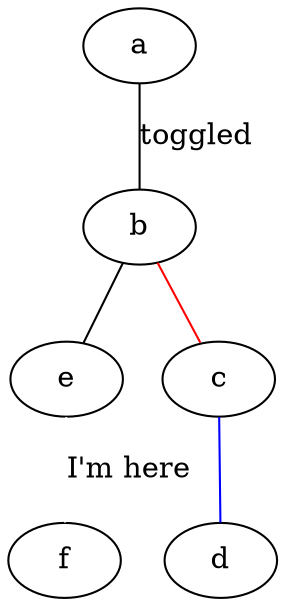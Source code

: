 graph "demo"
{
	a -- b [label="toggled"];
	b -- e;
	b -- c [color=red];
	c -- d [color=blue];
	e -- f [color=white, label="I'm here"];
}
